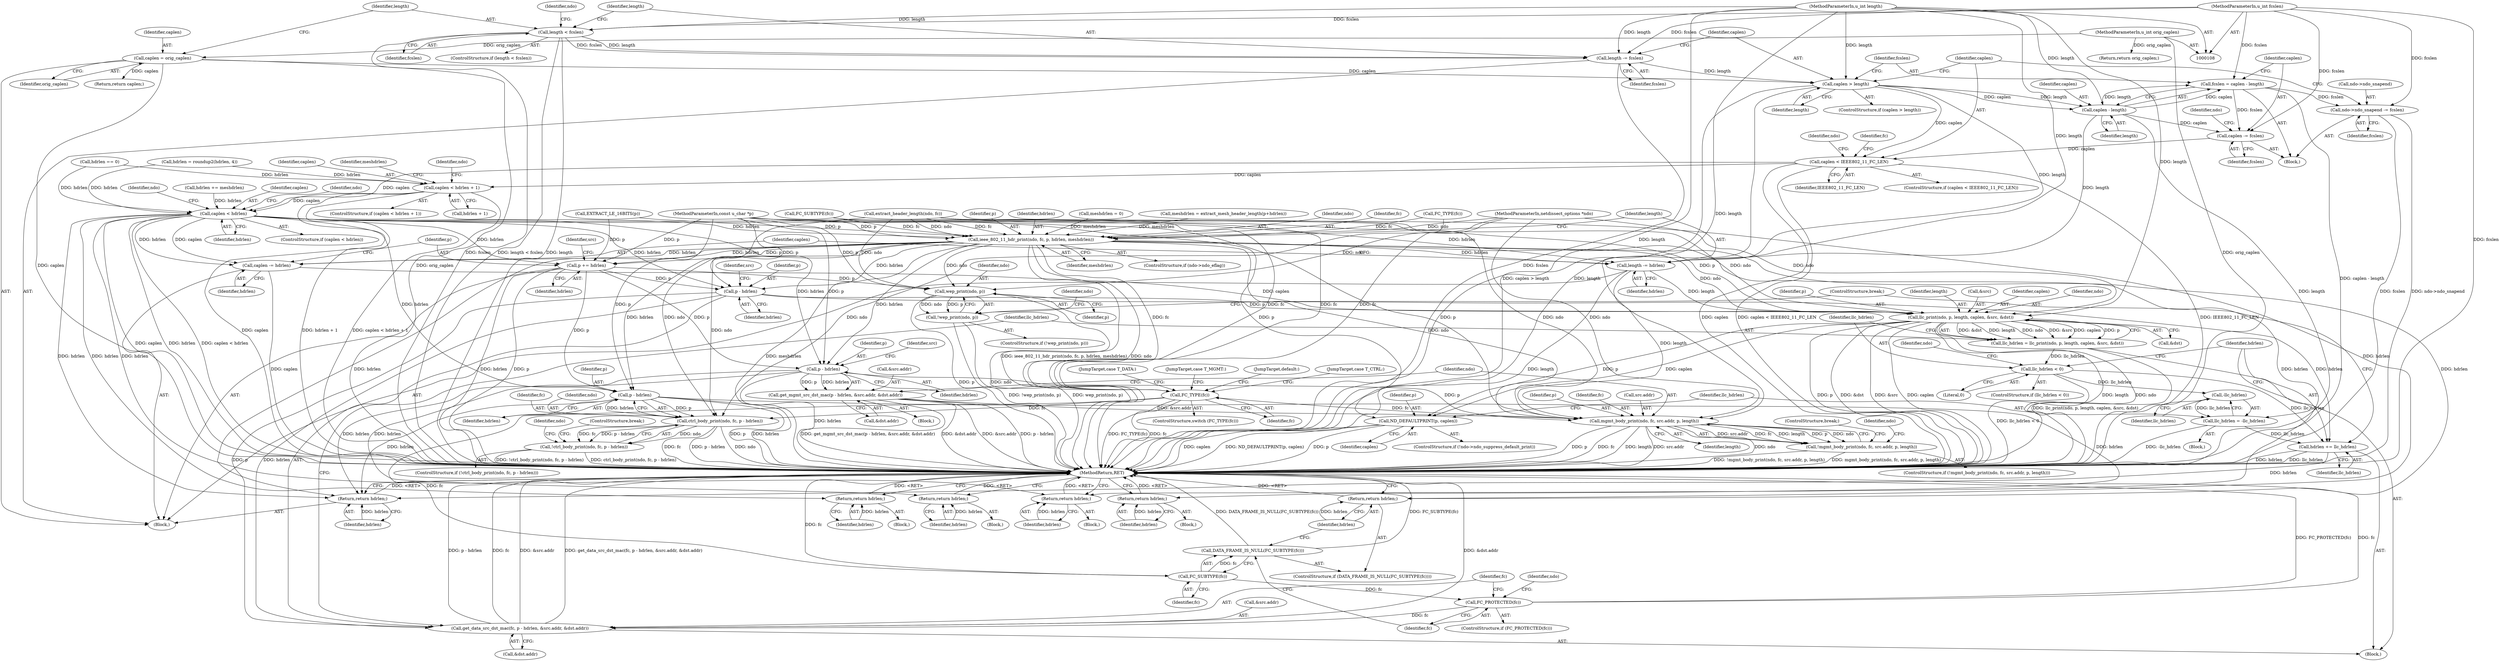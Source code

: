 digraph "0_tcpdump_4846b3c5d0a850e860baf4f07340495d29837d09@integer" {
"1000147" [label="(Call,fcslen = caplen - length)"];
"1000149" [label="(Call,caplen - length)"];
"1000143" [label="(Call,caplen > length)"];
"1000123" [label="(Call,caplen = orig_caplen)"];
"1000112" [label="(MethodParameterIn,u_int orig_caplen)"];
"1000139" [label="(Call,length -= fcslen)"];
"1000127" [label="(Call,length < fcslen)"];
"1000111" [label="(MethodParameterIn,u_int length)"];
"1000114" [label="(MethodParameterIn,u_int fcslen)"];
"1000152" [label="(Call,caplen -= fcslen)"];
"1000161" [label="(Call,caplen < IEEE802_11_FC_LEN)"];
"1000211" [label="(Call,caplen < hdrlen + 1)"];
"1000239" [label="(Call,caplen < hdrlen)"];
"1000249" [label="(Return,return hdrlen;)"];
"1000255" [label="(Call,ieee_802_11_hdr_print(ndo, fc, p, hdrlen, meshdrlen))"];
"1000261" [label="(Call,length -= hdrlen)"];
"1000299" [label="(Call,mgmt_body_print(ndo, fc, src.addr, p, length))"];
"1000298" [label="(Call,!mgmt_body_print(ndo, fc, src.addr, p, length))"];
"1000382" [label="(Call,llc_print(ndo, p, length, caplen, &src, &dst))"];
"1000380" [label="(Call,llc_hdrlen = llc_print(ndo, p, length, caplen, &src, &dst))"];
"1000392" [label="(Call,llc_hdrlen < 0)"];
"1000406" [label="(Call,-llc_hdrlen)"];
"1000404" [label="(Call,llc_hdrlen = -llc_hdrlen)"];
"1000408" [label="(Call,hdrlen += llc_hdrlen)"];
"1000414" [label="(Return,return hdrlen;)"];
"1000401" [label="(Call,ND_DEFAULTPRINT(p, caplen))"];
"1000264" [label="(Call,caplen -= hdrlen)"];
"1000267" [label="(Call,p += hdrlen)"];
"1000286" [label="(Call,p - hdrlen)"];
"1000285" [label="(Call,get_mgmt_src_dst_mac(p - hdrlen, &src.addr, &dst.addr))"];
"1000314" [label="(Return,return hdrlen;)"];
"1000323" [label="(Call,p - hdrlen)"];
"1000320" [label="(Call,ctrl_body_print(ndo, fc, p - hdrlen))"];
"1000319" [label="(Call,!ctrl_body_print(ndo, fc, p - hdrlen))"];
"1000333" [label="(Return,return hdrlen;)"];
"1000353" [label="(Call,wep_print(ndo, p))"];
"1000352" [label="(Call,!wep_print(ndo, p))"];
"1000369" [label="(Call,p - hdrlen)"];
"1000367" [label="(Call,get_data_src_dst_mac(fc, p - hdrlen, &src.addr, &dst.addr))"];
"1000281" [label="(Call,FC_TYPE(fc))"];
"1000339" [label="(Call,FC_SUBTYPE(fc))"];
"1000338" [label="(Call,DATA_FRAME_IS_NULL(FC_SUBTYPE(fc)))"];
"1000344" [label="(Call,FC_PROTECTED(fc))"];
"1000341" [label="(Return,return hdrlen;)"];
"1000363" [label="(Return,return hdrlen;)"];
"1000155" [label="(Call,ndo->ndo_snapend -= fcslen)"];
"1000219" [label="(Identifier,ndo)"];
"1000263" [label="(Identifier,hdrlen)"];
"1000150" [label="(Identifier,caplen)"];
"1000249" [label="(Return,return hdrlen;)"];
"1000163" [label="(Identifier,IEEE802_11_FC_LEN)"];
"1000245" [label="(Identifier,ndo)"];
"1000191" [label="(Call,hdrlen = roundup2(hdrlen, 4))"];
"1000272" [label="(Identifier,src)"];
"1000371" [label="(Identifier,hdrlen)"];
"1000393" [label="(Identifier,llc_hdrlen)"];
"1000156" [label="(Call,ndo->ndo_snapend)"];
"1000161" [label="(Call,caplen < IEEE802_11_FC_LEN)"];
"1000384" [label="(Identifier,p)"];
"1000392" [label="(Call,llc_hdrlen < 0)"];
"1000257" [label="(Identifier,fc)"];
"1000250" [label="(Identifier,hdrlen)"];
"1000320" [label="(Call,ctrl_body_print(ndo, fc, p - hdrlen))"];
"1000213" [label="(Call,hdrlen + 1)"];
"1000280" [label="(ControlStructure,switch (FC_TYPE(fc)))"];
"1000406" [label="(Call,-llc_hdrlen)"];
"1000266" [label="(Identifier,hdrlen)"];
"1000179" [label="(Call,extract_header_length(ndo, fc))"];
"1000394" [label="(Literal,0)"];
"1000297" [label="(ControlStructure,if (!mgmt_body_print(ndo, fc, src.addr, p, length)))"];
"1000125" [label="(Identifier,orig_caplen)"];
"1000291" [label="(Identifier,src)"];
"1000143" [label="(Call,caplen > length)"];
"1000281" [label="(Call,FC_TYPE(fc))"];
"1000154" [label="(Identifier,fcslen)"];
"1000407" [label="(Identifier,llc_hdrlen)"];
"1000345" [label="(Identifier,fc)"];
"1000391" [label="(ControlStructure,if (llc_hdrlen < 0))"];
"1000396" [label="(ControlStructure,if (!ndo->ndo_suppress_default_print))"];
"1000239" [label="(Call,caplen < hdrlen)"];
"1000282" [label="(Identifier,fc)"];
"1000410" [label="(Identifier,llc_hdrlen)"];
"1000366" [label="(Block,)"];
"1000344" [label="(Call,FC_PROTECTED(fc))"];
"1000349" [label="(Identifier,ndo)"];
"1000369" [label="(Call,p - hdrlen)"];
"1000147" [label="(Call,fcslen = caplen - length)"];
"1000183" [label="(Call,hdrlen == 0)"];
"1000212" [label="(Identifier,caplen)"];
"1000356" [label="(Block,)"];
"1000380" [label="(Call,llc_hdrlen = llc_print(ndo, p, length, caplen, &src, &dst))"];
"1000306" [label="(Identifier,length)"];
"1000123" [label="(Call,caplen = orig_caplen)"];
"1000293" [label="(Call,&dst.addr)"];
"1000300" [label="(Identifier,ndo)"];
"1000382" [label="(Call,llc_print(ndo, p, length, caplen, &src, &dst))"];
"1000374" [label="(Identifier,src)"];
"1000340" [label="(Identifier,fc)"];
"1000288" [label="(Identifier,hdrlen)"];
"1000261" [label="(Call,length -= hdrlen)"];
"1000142" [label="(ControlStructure,if (caplen > length))"];
"1000127" [label="(Call,length < fcslen)"];
"1000376" [label="(Call,&dst.addr)"];
"1000286" [label="(Call,p - hdrlen)"];
"1000148" [label="(Identifier,fcslen)"];
"1000211" [label="(Call,caplen < hdrlen + 1)"];
"1000203" [label="(Call,FC_TYPE(fc))"];
"1000339" [label="(Call,FC_SUBTYPE(fc))"];
"1000140" [label="(Identifier,length)"];
"1000283" [label="(Block,)"];
"1000367" [label="(Call,get_data_src_dst_mac(fc, p - hdrlen, &src.addr, &dst.addr))"];
"1000299" [label="(Call,mgmt_body_print(ndo, fc, src.addr, p, length))"];
"1000167" [label="(Identifier,ndo)"];
"1000329" [label="(Identifier,ndo)"];
"1000364" [label="(Identifier,hdrlen)"];
"1000318" [label="(ControlStructure,if (!ctrl_body_print(ndo, fc, p - hdrlen)))"];
"1000174" [label="(Identifier,fc)"];
"1000412" [label="(JumpTarget,default:)"];
"1000149" [label="(Call,caplen - length)"];
"1000363" [label="(Return,return hdrlen;)"];
"1000323" [label="(Call,p - hdrlen)"];
"1000260" [label="(Identifier,meshdrlen)"];
"1000385" [label="(Identifier,length)"];
"1000381" [label="(Identifier,llc_hdrlen)"];
"1000411" [label="(ControlStructure,break;)"];
"1000307" [label="(Block,)"];
"1000141" [label="(Identifier,fcslen)"];
"1000359" [label="(Identifier,ndo)"];
"1000399" [label="(Identifier,ndo)"];
"1000284" [label="(JumpTarget,case T_MGMT:)"];
"1000343" [label="(ControlStructure,if (FC_PROTECTED(fc)))"];
"1000151" [label="(Identifier,length)"];
"1000287" [label="(Identifier,p)"];
"1000126" [label="(ControlStructure,if (length < fcslen))"];
"1000259" [label="(Identifier,hdrlen)"];
"1000139" [label="(Call,length -= fcslen)"];
"1000207" [label="(Call,FC_SUBTYPE(fc))"];
"1000235" [label="(Call,meshdrlen = 0)"];
"1000267" [label="(Call,p += hdrlen)"];
"1000298" [label="(Call,!mgmt_body_print(ndo, fc, src.addr, p, length))"];
"1000333" [label="(Return,return hdrlen;)"];
"1000231" [label="(Call,hdrlen += meshdrlen)"];
"1000342" [label="(Identifier,hdrlen)"];
"1000387" [label="(Call,&src)"];
"1000251" [label="(ControlStructure,if (ndo->ndo_eflag))"];
"1000160" [label="(ControlStructure,if (caplen < IEEE802_11_FC_LEN))"];
"1000240" [label="(Identifier,caplen)"];
"1000268" [label="(Identifier,p)"];
"1000324" [label="(Identifier,p)"];
"1000157" [label="(Identifier,ndo)"];
"1000403" [label="(Identifier,caplen)"];
"1000401" [label="(Call,ND_DEFAULTPRINT(p, caplen))"];
"1000354" [label="(Identifier,ndo)"];
"1000129" [label="(Identifier,fcslen)"];
"1000128" [label="(Identifier,length)"];
"1000352" [label="(Call,!wep_print(ndo, p))"];
"1000370" [label="(Identifier,p)"];
"1000302" [label="(Call,src.addr)"];
"1000111" [label="(MethodParameterIn,u_int length)"];
"1000225" [label="(Call,meshdrlen = extract_mesh_header_length(p+hdrlen))"];
"1000115" [label="(Block,)"];
"1000315" [label="(Identifier,hdrlen)"];
"1000317" [label="(JumpTarget,case T_CTRL:)"];
"1000395" [label="(Block,)"];
"1000256" [label="(Identifier,ndo)"];
"1000109" [label="(MethodParameterIn,netdissect_options *ndo)"];
"1000314" [label="(Return,return hdrlen;)"];
"1000264" [label="(Call,caplen -= hdrlen)"];
"1000338" [label="(Call,DATA_FRAME_IS_NULL(FC_SUBTYPE(fc)))"];
"1000322" [label="(Identifier,fc)"];
"1000159" [label="(Identifier,fcslen)"];
"1000310" [label="(Identifier,ndo)"];
"1000110" [label="(MethodParameterIn,const u_char *p)"];
"1000112" [label="(MethodParameterIn,u_int orig_caplen)"];
"1000153" [label="(Identifier,caplen)"];
"1000325" [label="(Identifier,hdrlen)"];
"1000409" [label="(Identifier,hdrlen)"];
"1000253" [label="(Identifier,ndo)"];
"1000144" [label="(Identifier,caplen)"];
"1000137" [label="(Return,return caplen;)"];
"1000351" [label="(ControlStructure,if (!wep_print(ndo, p)))"];
"1000124" [label="(Identifier,caplen)"];
"1000269" [label="(Identifier,hdrlen)"];
"1000146" [label="(Block,)"];
"1000326" [label="(Block,)"];
"1000386" [label="(Identifier,caplen)"];
"1000265" [label="(Identifier,caplen)"];
"1000175" [label="(Call,EXTRACT_LE_16BITS(p))"];
"1000162" [label="(Identifier,caplen)"];
"1000155" [label="(Call,ndo->ndo_snapend -= fcslen)"];
"1000415" [label="(Identifier,hdrlen)"];
"1000416" [label="(MethodReturn,RET)"];
"1000402" [label="(Identifier,p)"];
"1000334" [label="(Identifier,hdrlen)"];
"1000242" [label="(Block,)"];
"1000383" [label="(Identifier,ndo)"];
"1000262" [label="(Identifier,length)"];
"1000210" [label="(ControlStructure,if (caplen < hdrlen + 1))"];
"1000258" [label="(Identifier,p)"];
"1000133" [label="(Identifier,ndo)"];
"1000389" [label="(Call,&dst)"];
"1000305" [label="(Identifier,p)"];
"1000289" [label="(Call,&src.addr)"];
"1000372" [label="(Call,&src.addr)"];
"1000404" [label="(Call,llc_hdrlen = -llc_hdrlen)"];
"1000341" [label="(Return,return hdrlen;)"];
"1000241" [label="(Identifier,hdrlen)"];
"1000301" [label="(Identifier,fc)"];
"1000114" [label="(MethodParameterIn,u_int fcslen)"];
"1000238" [label="(ControlStructure,if (caplen < hdrlen))"];
"1000408" [label="(Call,hdrlen += llc_hdrlen)"];
"1000335" [label="(ControlStructure,break;)"];
"1000337" [label="(ControlStructure,if (DATA_FRAME_IS_NULL(FC_SUBTYPE(fc))))"];
"1000145" [label="(Identifier,length)"];
"1000355" [label="(Identifier,p)"];
"1000414" [label="(Return,return hdrlen;)"];
"1000285" [label="(Call,get_mgmt_src_dst_mac(p - hdrlen, &src.addr, &dst.addr))"];
"1000152" [label="(Call,caplen -= fcslen)"];
"1000316" [label="(ControlStructure,break;)"];
"1000319" [label="(Call,!ctrl_body_print(ndo, fc, p - hdrlen))"];
"1000321" [label="(Identifier,ndo)"];
"1000353" [label="(Call,wep_print(ndo, p))"];
"1000336" [label="(JumpTarget,case T_DATA:)"];
"1000226" [label="(Identifier,meshdrlen)"];
"1000171" [label="(Return,return orig_caplen;)"];
"1000368" [label="(Identifier,fc)"];
"1000255" [label="(Call,ieee_802_11_hdr_print(ndo, fc, p, hdrlen, meshdrlen))"];
"1000405" [label="(Identifier,llc_hdrlen)"];
"1000147" -> "1000146"  [label="AST: "];
"1000147" -> "1000149"  [label="CFG: "];
"1000148" -> "1000147"  [label="AST: "];
"1000149" -> "1000147"  [label="AST: "];
"1000153" -> "1000147"  [label="CFG: "];
"1000147" -> "1000416"  [label="DDG: caplen - length"];
"1000149" -> "1000147"  [label="DDG: caplen"];
"1000149" -> "1000147"  [label="DDG: length"];
"1000114" -> "1000147"  [label="DDG: fcslen"];
"1000147" -> "1000152"  [label="DDG: fcslen"];
"1000147" -> "1000155"  [label="DDG: fcslen"];
"1000149" -> "1000151"  [label="CFG: "];
"1000150" -> "1000149"  [label="AST: "];
"1000151" -> "1000149"  [label="AST: "];
"1000149" -> "1000416"  [label="DDG: length"];
"1000143" -> "1000149"  [label="DDG: caplen"];
"1000143" -> "1000149"  [label="DDG: length"];
"1000111" -> "1000149"  [label="DDG: length"];
"1000149" -> "1000152"  [label="DDG: caplen"];
"1000149" -> "1000261"  [label="DDG: length"];
"1000143" -> "1000142"  [label="AST: "];
"1000143" -> "1000145"  [label="CFG: "];
"1000144" -> "1000143"  [label="AST: "];
"1000145" -> "1000143"  [label="AST: "];
"1000148" -> "1000143"  [label="CFG: "];
"1000162" -> "1000143"  [label="CFG: "];
"1000143" -> "1000416"  [label="DDG: caplen > length"];
"1000143" -> "1000416"  [label="DDG: length"];
"1000123" -> "1000143"  [label="DDG: caplen"];
"1000139" -> "1000143"  [label="DDG: length"];
"1000111" -> "1000143"  [label="DDG: length"];
"1000143" -> "1000161"  [label="DDG: caplen"];
"1000143" -> "1000261"  [label="DDG: length"];
"1000123" -> "1000115"  [label="AST: "];
"1000123" -> "1000125"  [label="CFG: "];
"1000124" -> "1000123"  [label="AST: "];
"1000125" -> "1000123"  [label="AST: "];
"1000128" -> "1000123"  [label="CFG: "];
"1000123" -> "1000416"  [label="DDG: orig_caplen"];
"1000123" -> "1000416"  [label="DDG: caplen"];
"1000112" -> "1000123"  [label="DDG: orig_caplen"];
"1000123" -> "1000137"  [label="DDG: caplen"];
"1000112" -> "1000108"  [label="AST: "];
"1000112" -> "1000416"  [label="DDG: orig_caplen"];
"1000112" -> "1000171"  [label="DDG: orig_caplen"];
"1000139" -> "1000115"  [label="AST: "];
"1000139" -> "1000141"  [label="CFG: "];
"1000140" -> "1000139"  [label="AST: "];
"1000141" -> "1000139"  [label="AST: "];
"1000144" -> "1000139"  [label="CFG: "];
"1000139" -> "1000416"  [label="DDG: fcslen"];
"1000127" -> "1000139"  [label="DDG: fcslen"];
"1000127" -> "1000139"  [label="DDG: length"];
"1000114" -> "1000139"  [label="DDG: fcslen"];
"1000111" -> "1000139"  [label="DDG: length"];
"1000127" -> "1000126"  [label="AST: "];
"1000127" -> "1000129"  [label="CFG: "];
"1000128" -> "1000127"  [label="AST: "];
"1000129" -> "1000127"  [label="AST: "];
"1000133" -> "1000127"  [label="CFG: "];
"1000140" -> "1000127"  [label="CFG: "];
"1000127" -> "1000416"  [label="DDG: fcslen"];
"1000127" -> "1000416"  [label="DDG: length < fcslen"];
"1000127" -> "1000416"  [label="DDG: length"];
"1000111" -> "1000127"  [label="DDG: length"];
"1000114" -> "1000127"  [label="DDG: fcslen"];
"1000111" -> "1000108"  [label="AST: "];
"1000111" -> "1000416"  [label="DDG: length"];
"1000111" -> "1000261"  [label="DDG: length"];
"1000111" -> "1000299"  [label="DDG: length"];
"1000111" -> "1000382"  [label="DDG: length"];
"1000114" -> "1000108"  [label="AST: "];
"1000114" -> "1000416"  [label="DDG: fcslen"];
"1000114" -> "1000152"  [label="DDG: fcslen"];
"1000114" -> "1000155"  [label="DDG: fcslen"];
"1000152" -> "1000146"  [label="AST: "];
"1000152" -> "1000154"  [label="CFG: "];
"1000153" -> "1000152"  [label="AST: "];
"1000154" -> "1000152"  [label="AST: "];
"1000157" -> "1000152"  [label="CFG: "];
"1000152" -> "1000161"  [label="DDG: caplen"];
"1000161" -> "1000160"  [label="AST: "];
"1000161" -> "1000163"  [label="CFG: "];
"1000162" -> "1000161"  [label="AST: "];
"1000163" -> "1000161"  [label="AST: "];
"1000167" -> "1000161"  [label="CFG: "];
"1000174" -> "1000161"  [label="CFG: "];
"1000161" -> "1000416"  [label="DDG: IEEE802_11_FC_LEN"];
"1000161" -> "1000416"  [label="DDG: caplen"];
"1000161" -> "1000416"  [label="DDG: caplen < IEEE802_11_FC_LEN"];
"1000161" -> "1000211"  [label="DDG: caplen"];
"1000161" -> "1000239"  [label="DDG: caplen"];
"1000211" -> "1000210"  [label="AST: "];
"1000211" -> "1000213"  [label="CFG: "];
"1000212" -> "1000211"  [label="AST: "];
"1000213" -> "1000211"  [label="AST: "];
"1000219" -> "1000211"  [label="CFG: "];
"1000226" -> "1000211"  [label="CFG: "];
"1000211" -> "1000416"  [label="DDG: caplen"];
"1000211" -> "1000416"  [label="DDG: hdrlen + 1"];
"1000211" -> "1000416"  [label="DDG: caplen < hdrlen + 1"];
"1000183" -> "1000211"  [label="DDG: hdrlen"];
"1000191" -> "1000211"  [label="DDG: hdrlen"];
"1000211" -> "1000239"  [label="DDG: caplen"];
"1000239" -> "1000238"  [label="AST: "];
"1000239" -> "1000241"  [label="CFG: "];
"1000240" -> "1000239"  [label="AST: "];
"1000241" -> "1000239"  [label="AST: "];
"1000245" -> "1000239"  [label="CFG: "];
"1000253" -> "1000239"  [label="CFG: "];
"1000239" -> "1000416"  [label="DDG: caplen < hdrlen"];
"1000239" -> "1000416"  [label="DDG: caplen"];
"1000239" -> "1000416"  [label="DDG: hdrlen"];
"1000183" -> "1000239"  [label="DDG: hdrlen"];
"1000231" -> "1000239"  [label="DDG: hdrlen"];
"1000191" -> "1000239"  [label="DDG: hdrlen"];
"1000239" -> "1000249"  [label="DDG: hdrlen"];
"1000239" -> "1000255"  [label="DDG: hdrlen"];
"1000239" -> "1000261"  [label="DDG: hdrlen"];
"1000239" -> "1000264"  [label="DDG: hdrlen"];
"1000239" -> "1000264"  [label="DDG: caplen"];
"1000239" -> "1000267"  [label="DDG: hdrlen"];
"1000239" -> "1000286"  [label="DDG: hdrlen"];
"1000239" -> "1000323"  [label="DDG: hdrlen"];
"1000239" -> "1000341"  [label="DDG: hdrlen"];
"1000239" -> "1000363"  [label="DDG: hdrlen"];
"1000239" -> "1000369"  [label="DDG: hdrlen"];
"1000239" -> "1000414"  [label="DDG: hdrlen"];
"1000249" -> "1000242"  [label="AST: "];
"1000249" -> "1000250"  [label="CFG: "];
"1000250" -> "1000249"  [label="AST: "];
"1000416" -> "1000249"  [label="CFG: "];
"1000249" -> "1000416"  [label="DDG: <RET>"];
"1000250" -> "1000249"  [label="DDG: hdrlen"];
"1000255" -> "1000251"  [label="AST: "];
"1000255" -> "1000260"  [label="CFG: "];
"1000256" -> "1000255"  [label="AST: "];
"1000257" -> "1000255"  [label="AST: "];
"1000258" -> "1000255"  [label="AST: "];
"1000259" -> "1000255"  [label="AST: "];
"1000260" -> "1000255"  [label="AST: "];
"1000262" -> "1000255"  [label="CFG: "];
"1000255" -> "1000416"  [label="DDG: meshdrlen"];
"1000255" -> "1000416"  [label="DDG: ieee_802_11_hdr_print(ndo, fc, p, hdrlen, meshdrlen)"];
"1000255" -> "1000416"  [label="DDG: ndo"];
"1000179" -> "1000255"  [label="DDG: ndo"];
"1000179" -> "1000255"  [label="DDG: fc"];
"1000109" -> "1000255"  [label="DDG: ndo"];
"1000207" -> "1000255"  [label="DDG: fc"];
"1000203" -> "1000255"  [label="DDG: fc"];
"1000175" -> "1000255"  [label="DDG: p"];
"1000110" -> "1000255"  [label="DDG: p"];
"1000235" -> "1000255"  [label="DDG: meshdrlen"];
"1000225" -> "1000255"  [label="DDG: meshdrlen"];
"1000255" -> "1000261"  [label="DDG: hdrlen"];
"1000255" -> "1000264"  [label="DDG: hdrlen"];
"1000255" -> "1000267"  [label="DDG: hdrlen"];
"1000255" -> "1000267"  [label="DDG: p"];
"1000255" -> "1000281"  [label="DDG: fc"];
"1000255" -> "1000286"  [label="DDG: hdrlen"];
"1000255" -> "1000299"  [label="DDG: ndo"];
"1000255" -> "1000320"  [label="DDG: ndo"];
"1000255" -> "1000323"  [label="DDG: hdrlen"];
"1000255" -> "1000341"  [label="DDG: hdrlen"];
"1000255" -> "1000353"  [label="DDG: ndo"];
"1000255" -> "1000363"  [label="DDG: hdrlen"];
"1000255" -> "1000369"  [label="DDG: hdrlen"];
"1000255" -> "1000382"  [label="DDG: ndo"];
"1000255" -> "1000414"  [label="DDG: hdrlen"];
"1000261" -> "1000115"  [label="AST: "];
"1000261" -> "1000263"  [label="CFG: "];
"1000262" -> "1000261"  [label="AST: "];
"1000263" -> "1000261"  [label="AST: "];
"1000265" -> "1000261"  [label="CFG: "];
"1000261" -> "1000416"  [label="DDG: length"];
"1000261" -> "1000299"  [label="DDG: length"];
"1000261" -> "1000382"  [label="DDG: length"];
"1000299" -> "1000298"  [label="AST: "];
"1000299" -> "1000306"  [label="CFG: "];
"1000300" -> "1000299"  [label="AST: "];
"1000301" -> "1000299"  [label="AST: "];
"1000302" -> "1000299"  [label="AST: "];
"1000305" -> "1000299"  [label="AST: "];
"1000306" -> "1000299"  [label="AST: "];
"1000298" -> "1000299"  [label="CFG: "];
"1000299" -> "1000416"  [label="DDG: p"];
"1000299" -> "1000416"  [label="DDG: fc"];
"1000299" -> "1000416"  [label="DDG: length"];
"1000299" -> "1000416"  [label="DDG: src.addr"];
"1000299" -> "1000416"  [label="DDG: ndo"];
"1000299" -> "1000298"  [label="DDG: src.addr"];
"1000299" -> "1000298"  [label="DDG: fc"];
"1000299" -> "1000298"  [label="DDG: length"];
"1000299" -> "1000298"  [label="DDG: p"];
"1000299" -> "1000298"  [label="DDG: ndo"];
"1000179" -> "1000299"  [label="DDG: ndo"];
"1000109" -> "1000299"  [label="DDG: ndo"];
"1000281" -> "1000299"  [label="DDG: fc"];
"1000285" -> "1000299"  [label="DDG: &src.addr"];
"1000286" -> "1000299"  [label="DDG: p"];
"1000110" -> "1000299"  [label="DDG: p"];
"1000298" -> "1000297"  [label="AST: "];
"1000310" -> "1000298"  [label="CFG: "];
"1000316" -> "1000298"  [label="CFG: "];
"1000298" -> "1000416"  [label="DDG: !mgmt_body_print(ndo, fc, src.addr, p, length)"];
"1000298" -> "1000416"  [label="DDG: mgmt_body_print(ndo, fc, src.addr, p, length)"];
"1000382" -> "1000380"  [label="AST: "];
"1000382" -> "1000389"  [label="CFG: "];
"1000383" -> "1000382"  [label="AST: "];
"1000384" -> "1000382"  [label="AST: "];
"1000385" -> "1000382"  [label="AST: "];
"1000386" -> "1000382"  [label="AST: "];
"1000387" -> "1000382"  [label="AST: "];
"1000389" -> "1000382"  [label="AST: "];
"1000380" -> "1000382"  [label="CFG: "];
"1000382" -> "1000416"  [label="DDG: &dst"];
"1000382" -> "1000416"  [label="DDG: ndo"];
"1000382" -> "1000416"  [label="DDG: p"];
"1000382" -> "1000416"  [label="DDG: &src"];
"1000382" -> "1000416"  [label="DDG: caplen"];
"1000382" -> "1000416"  [label="DDG: length"];
"1000382" -> "1000380"  [label="DDG: &dst"];
"1000382" -> "1000380"  [label="DDG: length"];
"1000382" -> "1000380"  [label="DDG: ndo"];
"1000382" -> "1000380"  [label="DDG: &src"];
"1000382" -> "1000380"  [label="DDG: caplen"];
"1000382" -> "1000380"  [label="DDG: p"];
"1000179" -> "1000382"  [label="DDG: ndo"];
"1000109" -> "1000382"  [label="DDG: ndo"];
"1000369" -> "1000382"  [label="DDG: p"];
"1000110" -> "1000382"  [label="DDG: p"];
"1000264" -> "1000382"  [label="DDG: caplen"];
"1000382" -> "1000401"  [label="DDG: p"];
"1000382" -> "1000401"  [label="DDG: caplen"];
"1000380" -> "1000366"  [label="AST: "];
"1000381" -> "1000380"  [label="AST: "];
"1000393" -> "1000380"  [label="CFG: "];
"1000380" -> "1000416"  [label="DDG: llc_print(ndo, p, length, caplen, &src, &dst)"];
"1000380" -> "1000392"  [label="DDG: llc_hdrlen"];
"1000392" -> "1000391"  [label="AST: "];
"1000392" -> "1000394"  [label="CFG: "];
"1000393" -> "1000392"  [label="AST: "];
"1000394" -> "1000392"  [label="AST: "];
"1000399" -> "1000392"  [label="CFG: "];
"1000409" -> "1000392"  [label="CFG: "];
"1000392" -> "1000416"  [label="DDG: llc_hdrlen < 0"];
"1000392" -> "1000406"  [label="DDG: llc_hdrlen"];
"1000392" -> "1000408"  [label="DDG: llc_hdrlen"];
"1000406" -> "1000404"  [label="AST: "];
"1000406" -> "1000407"  [label="CFG: "];
"1000407" -> "1000406"  [label="AST: "];
"1000404" -> "1000406"  [label="CFG: "];
"1000406" -> "1000404"  [label="DDG: llc_hdrlen"];
"1000404" -> "1000395"  [label="AST: "];
"1000405" -> "1000404"  [label="AST: "];
"1000409" -> "1000404"  [label="CFG: "];
"1000404" -> "1000416"  [label="DDG: -llc_hdrlen"];
"1000404" -> "1000408"  [label="DDG: llc_hdrlen"];
"1000408" -> "1000366"  [label="AST: "];
"1000408" -> "1000410"  [label="CFG: "];
"1000409" -> "1000408"  [label="AST: "];
"1000410" -> "1000408"  [label="AST: "];
"1000411" -> "1000408"  [label="CFG: "];
"1000408" -> "1000416"  [label="DDG: hdrlen"];
"1000408" -> "1000416"  [label="DDG: llc_hdrlen"];
"1000369" -> "1000408"  [label="DDG: hdrlen"];
"1000408" -> "1000414"  [label="DDG: hdrlen"];
"1000414" -> "1000115"  [label="AST: "];
"1000414" -> "1000415"  [label="CFG: "];
"1000415" -> "1000414"  [label="AST: "];
"1000416" -> "1000414"  [label="CFG: "];
"1000414" -> "1000416"  [label="DDG: <RET>"];
"1000415" -> "1000414"  [label="DDG: hdrlen"];
"1000323" -> "1000414"  [label="DDG: hdrlen"];
"1000286" -> "1000414"  [label="DDG: hdrlen"];
"1000401" -> "1000396"  [label="AST: "];
"1000401" -> "1000403"  [label="CFG: "];
"1000402" -> "1000401"  [label="AST: "];
"1000403" -> "1000401"  [label="AST: "];
"1000405" -> "1000401"  [label="CFG: "];
"1000401" -> "1000416"  [label="DDG: ND_DEFAULTPRINT(p, caplen)"];
"1000401" -> "1000416"  [label="DDG: p"];
"1000401" -> "1000416"  [label="DDG: caplen"];
"1000110" -> "1000401"  [label="DDG: p"];
"1000264" -> "1000115"  [label="AST: "];
"1000264" -> "1000266"  [label="CFG: "];
"1000265" -> "1000264"  [label="AST: "];
"1000266" -> "1000264"  [label="AST: "];
"1000268" -> "1000264"  [label="CFG: "];
"1000264" -> "1000416"  [label="DDG: caplen"];
"1000267" -> "1000115"  [label="AST: "];
"1000267" -> "1000269"  [label="CFG: "];
"1000268" -> "1000267"  [label="AST: "];
"1000269" -> "1000267"  [label="AST: "];
"1000272" -> "1000267"  [label="CFG: "];
"1000267" -> "1000416"  [label="DDG: hdrlen"];
"1000267" -> "1000416"  [label="DDG: p"];
"1000175" -> "1000267"  [label="DDG: p"];
"1000110" -> "1000267"  [label="DDG: p"];
"1000267" -> "1000286"  [label="DDG: p"];
"1000267" -> "1000323"  [label="DDG: p"];
"1000267" -> "1000353"  [label="DDG: p"];
"1000267" -> "1000369"  [label="DDG: p"];
"1000286" -> "1000285"  [label="AST: "];
"1000286" -> "1000288"  [label="CFG: "];
"1000287" -> "1000286"  [label="AST: "];
"1000288" -> "1000286"  [label="AST: "];
"1000291" -> "1000286"  [label="CFG: "];
"1000286" -> "1000416"  [label="DDG: hdrlen"];
"1000286" -> "1000285"  [label="DDG: p"];
"1000286" -> "1000285"  [label="DDG: hdrlen"];
"1000110" -> "1000286"  [label="DDG: p"];
"1000286" -> "1000314"  [label="DDG: hdrlen"];
"1000285" -> "1000283"  [label="AST: "];
"1000285" -> "1000293"  [label="CFG: "];
"1000289" -> "1000285"  [label="AST: "];
"1000293" -> "1000285"  [label="AST: "];
"1000300" -> "1000285"  [label="CFG: "];
"1000285" -> "1000416"  [label="DDG: p - hdrlen"];
"1000285" -> "1000416"  [label="DDG: get_mgmt_src_dst_mac(p - hdrlen, &src.addr, &dst.addr)"];
"1000285" -> "1000416"  [label="DDG: &dst.addr"];
"1000285" -> "1000416"  [label="DDG: &src.addr"];
"1000314" -> "1000307"  [label="AST: "];
"1000314" -> "1000315"  [label="CFG: "];
"1000315" -> "1000314"  [label="AST: "];
"1000416" -> "1000314"  [label="CFG: "];
"1000314" -> "1000416"  [label="DDG: <RET>"];
"1000315" -> "1000314"  [label="DDG: hdrlen"];
"1000323" -> "1000320"  [label="AST: "];
"1000323" -> "1000325"  [label="CFG: "];
"1000324" -> "1000323"  [label="AST: "];
"1000325" -> "1000323"  [label="AST: "];
"1000320" -> "1000323"  [label="CFG: "];
"1000323" -> "1000416"  [label="DDG: p"];
"1000323" -> "1000416"  [label="DDG: hdrlen"];
"1000323" -> "1000320"  [label="DDG: p"];
"1000323" -> "1000320"  [label="DDG: hdrlen"];
"1000110" -> "1000323"  [label="DDG: p"];
"1000323" -> "1000333"  [label="DDG: hdrlen"];
"1000320" -> "1000319"  [label="AST: "];
"1000321" -> "1000320"  [label="AST: "];
"1000322" -> "1000320"  [label="AST: "];
"1000319" -> "1000320"  [label="CFG: "];
"1000320" -> "1000416"  [label="DDG: fc"];
"1000320" -> "1000416"  [label="DDG: p - hdrlen"];
"1000320" -> "1000416"  [label="DDG: ndo"];
"1000320" -> "1000319"  [label="DDG: ndo"];
"1000320" -> "1000319"  [label="DDG: fc"];
"1000320" -> "1000319"  [label="DDG: p - hdrlen"];
"1000179" -> "1000320"  [label="DDG: ndo"];
"1000109" -> "1000320"  [label="DDG: ndo"];
"1000281" -> "1000320"  [label="DDG: fc"];
"1000319" -> "1000318"  [label="AST: "];
"1000329" -> "1000319"  [label="CFG: "];
"1000335" -> "1000319"  [label="CFG: "];
"1000319" -> "1000416"  [label="DDG: !ctrl_body_print(ndo, fc, p - hdrlen)"];
"1000319" -> "1000416"  [label="DDG: ctrl_body_print(ndo, fc, p - hdrlen)"];
"1000333" -> "1000326"  [label="AST: "];
"1000333" -> "1000334"  [label="CFG: "];
"1000334" -> "1000333"  [label="AST: "];
"1000416" -> "1000333"  [label="CFG: "];
"1000333" -> "1000416"  [label="DDG: <RET>"];
"1000334" -> "1000333"  [label="DDG: hdrlen"];
"1000353" -> "1000352"  [label="AST: "];
"1000353" -> "1000355"  [label="CFG: "];
"1000354" -> "1000353"  [label="AST: "];
"1000355" -> "1000353"  [label="AST: "];
"1000352" -> "1000353"  [label="CFG: "];
"1000353" -> "1000416"  [label="DDG: ndo"];
"1000353" -> "1000416"  [label="DDG: p"];
"1000353" -> "1000352"  [label="DDG: ndo"];
"1000353" -> "1000352"  [label="DDG: p"];
"1000179" -> "1000353"  [label="DDG: ndo"];
"1000109" -> "1000353"  [label="DDG: ndo"];
"1000110" -> "1000353"  [label="DDG: p"];
"1000352" -> "1000351"  [label="AST: "];
"1000359" -> "1000352"  [label="CFG: "];
"1000411" -> "1000352"  [label="CFG: "];
"1000352" -> "1000416"  [label="DDG: wep_print(ndo, p)"];
"1000352" -> "1000416"  [label="DDG: !wep_print(ndo, p)"];
"1000369" -> "1000367"  [label="AST: "];
"1000369" -> "1000371"  [label="CFG: "];
"1000370" -> "1000369"  [label="AST: "];
"1000371" -> "1000369"  [label="AST: "];
"1000374" -> "1000369"  [label="CFG: "];
"1000369" -> "1000367"  [label="DDG: p"];
"1000369" -> "1000367"  [label="DDG: hdrlen"];
"1000110" -> "1000369"  [label="DDG: p"];
"1000367" -> "1000366"  [label="AST: "];
"1000367" -> "1000376"  [label="CFG: "];
"1000368" -> "1000367"  [label="AST: "];
"1000372" -> "1000367"  [label="AST: "];
"1000376" -> "1000367"  [label="AST: "];
"1000381" -> "1000367"  [label="CFG: "];
"1000367" -> "1000416"  [label="DDG: p - hdrlen"];
"1000367" -> "1000416"  [label="DDG: &dst.addr"];
"1000367" -> "1000416"  [label="DDG: fc"];
"1000367" -> "1000416"  [label="DDG: get_data_src_dst_mac(fc, p - hdrlen, &src.addr, &dst.addr)"];
"1000367" -> "1000416"  [label="DDG: &src.addr"];
"1000344" -> "1000367"  [label="DDG: fc"];
"1000281" -> "1000280"  [label="AST: "];
"1000281" -> "1000282"  [label="CFG: "];
"1000282" -> "1000281"  [label="AST: "];
"1000284" -> "1000281"  [label="CFG: "];
"1000317" -> "1000281"  [label="CFG: "];
"1000336" -> "1000281"  [label="CFG: "];
"1000412" -> "1000281"  [label="CFG: "];
"1000281" -> "1000416"  [label="DDG: fc"];
"1000281" -> "1000416"  [label="DDG: FC_TYPE(fc)"];
"1000179" -> "1000281"  [label="DDG: fc"];
"1000207" -> "1000281"  [label="DDG: fc"];
"1000203" -> "1000281"  [label="DDG: fc"];
"1000281" -> "1000339"  [label="DDG: fc"];
"1000339" -> "1000338"  [label="AST: "];
"1000339" -> "1000340"  [label="CFG: "];
"1000340" -> "1000339"  [label="AST: "];
"1000338" -> "1000339"  [label="CFG: "];
"1000339" -> "1000416"  [label="DDG: fc"];
"1000339" -> "1000338"  [label="DDG: fc"];
"1000339" -> "1000344"  [label="DDG: fc"];
"1000338" -> "1000337"  [label="AST: "];
"1000342" -> "1000338"  [label="CFG: "];
"1000345" -> "1000338"  [label="CFG: "];
"1000338" -> "1000416"  [label="DDG: FC_SUBTYPE(fc)"];
"1000338" -> "1000416"  [label="DDG: DATA_FRAME_IS_NULL(FC_SUBTYPE(fc))"];
"1000344" -> "1000343"  [label="AST: "];
"1000344" -> "1000345"  [label="CFG: "];
"1000345" -> "1000344"  [label="AST: "];
"1000349" -> "1000344"  [label="CFG: "];
"1000368" -> "1000344"  [label="CFG: "];
"1000344" -> "1000416"  [label="DDG: FC_PROTECTED(fc)"];
"1000344" -> "1000416"  [label="DDG: fc"];
"1000341" -> "1000337"  [label="AST: "];
"1000341" -> "1000342"  [label="CFG: "];
"1000342" -> "1000341"  [label="AST: "];
"1000416" -> "1000341"  [label="CFG: "];
"1000341" -> "1000416"  [label="DDG: <RET>"];
"1000342" -> "1000341"  [label="DDG: hdrlen"];
"1000363" -> "1000356"  [label="AST: "];
"1000363" -> "1000364"  [label="CFG: "];
"1000364" -> "1000363"  [label="AST: "];
"1000416" -> "1000363"  [label="CFG: "];
"1000363" -> "1000416"  [label="DDG: <RET>"];
"1000364" -> "1000363"  [label="DDG: hdrlen"];
"1000155" -> "1000146"  [label="AST: "];
"1000155" -> "1000159"  [label="CFG: "];
"1000156" -> "1000155"  [label="AST: "];
"1000159" -> "1000155"  [label="AST: "];
"1000162" -> "1000155"  [label="CFG: "];
"1000155" -> "1000416"  [label="DDG: fcslen"];
"1000155" -> "1000416"  [label="DDG: ndo->ndo_snapend"];
}
